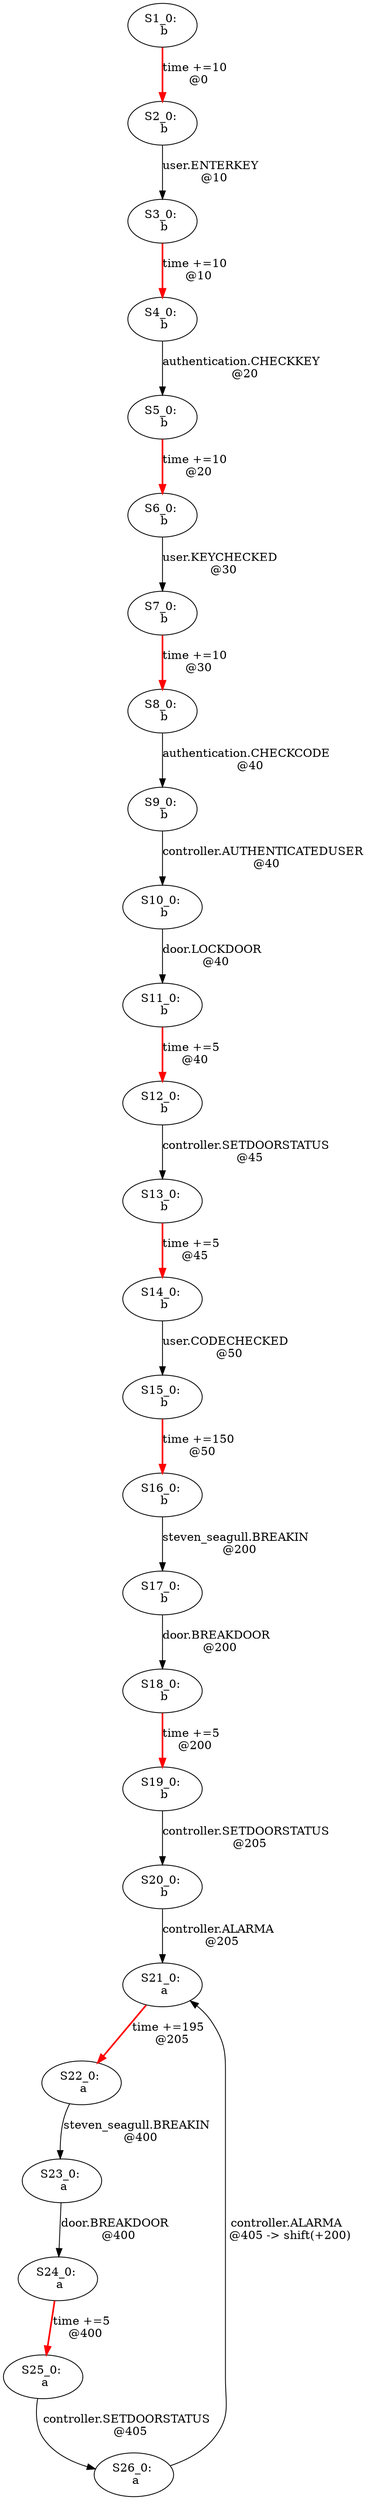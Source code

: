 digraph html {
S1_0[label="S1_0: \n b"];
S2_0[label="S2_0: \n b"];
S1_0 -> S2_0[label="time +=10 \n @0", style="bold", color="red"];
S3_0[label="S3_0: \n b"];
S4_0[label="S4_0: \n b"];
S3_0 -> S4_0[label="time +=10 \n @10", style="bold", color="red"];
S2_0 -> S3_0[label="user.ENTERKEY \n @10"];
S5_0[label="S5_0: \n b"];
S6_0[label="S6_0: \n b"];
S5_0 -> S6_0[label="time +=10 \n @20", style="bold", color="red"];
S4_0 -> S5_0[label="authentication.CHECKKEY \n @20"];
S7_0[label="S7_0: \n b"];
S8_0[label="S8_0: \n b"];
S7_0 -> S8_0[label="time +=10 \n @30", style="bold", color="red"];
S6_0 -> S7_0[label="user.KEYCHECKED \n @30"];
S9_0[label="S9_0: \n b"];
S8_0 -> S9_0[label="authentication.CHECKCODE \n @40"];
S10_0[label="S10_0: \n b"];
S9_0 -> S10_0[label="controller.AUTHENTICATEDUSER \n @40"];
S11_0[label="S11_0: \n b"];
S12_0[label="S12_0: \n b"];
S11_0 -> S12_0[label="time +=5 \n @40", style="bold", color="red"];
S10_0 -> S11_0[label="door.LOCKDOOR \n @40"];
S13_0[label="S13_0: \n b"];
S14_0[label="S14_0: \n b"];
S13_0 -> S14_0[label="time +=5 \n @45", style="bold", color="red"];
S12_0 -> S13_0[label="controller.SETDOORSTATUS \n @45"];
S15_0[label="S15_0: \n b"];
S16_0[label="S16_0: \n b"];
S15_0 -> S16_0[label="time +=150 \n @50", style="bold", color="red"];
S14_0 -> S15_0[label="user.CODECHECKED \n @50"];
S17_0[label="S17_0: \n b"];
S16_0 -> S17_0[label="steven_seagull.BREAKIN \n @200"];
S18_0[label="S18_0: \n b"];
S19_0[label="S19_0: \n b"];
S18_0 -> S19_0[label="time +=5 \n @200", style="bold", color="red"];
S17_0 -> S18_0[label="door.BREAKDOOR \n @200"];
S20_0[label="S20_0: \n b"];
S19_0 -> S20_0[label="controller.SETDOORSTATUS \n @205"];
S21_0[label="S21_0: \n a"];
S22_0[label="S22_0: \n a"];
S21_0 -> S22_0[label="time +=195 \n @205", style="bold", color="red"];
S20_0 -> S21_0[label="controller.ALARMA \n @205"];
S23_0[label="S23_0: \n a"];
S22_0 -> S23_0[label="steven_seagull.BREAKIN \n @400"];
S24_0[label="S24_0: \n a"];
S25_0[label="S25_0: \n a"];
S24_0 -> S25_0[label="time +=5 \n @400", style="bold", color="red"];
S23_0 -> S24_0[label="door.BREAKDOOR \n @400"];
S26_0[label="S26_0: \n a"];
S25_0 -> S26_0[label="controller.SETDOORSTATUS \n @405"];
S26_0 -> S21_0[label="controller.ALARMA \n @405 -> shift(+200)"];
}